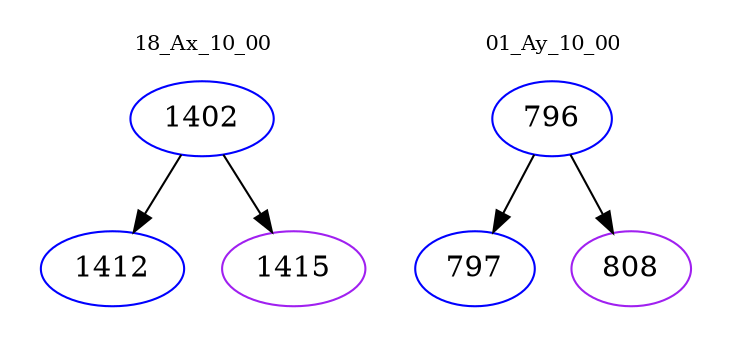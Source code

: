 digraph{
subgraph cluster_0 {
color = white
label = "18_Ax_10_00";
fontsize=10;
T0_1402 [label="1402", color="blue"]
T0_1402 -> T0_1412 [color="black"]
T0_1412 [label="1412", color="blue"]
T0_1402 -> T0_1415 [color="black"]
T0_1415 [label="1415", color="purple"]
}
subgraph cluster_1 {
color = white
label = "01_Ay_10_00";
fontsize=10;
T1_796 [label="796", color="blue"]
T1_796 -> T1_797 [color="black"]
T1_797 [label="797", color="blue"]
T1_796 -> T1_808 [color="black"]
T1_808 [label="808", color="purple"]
}
}
